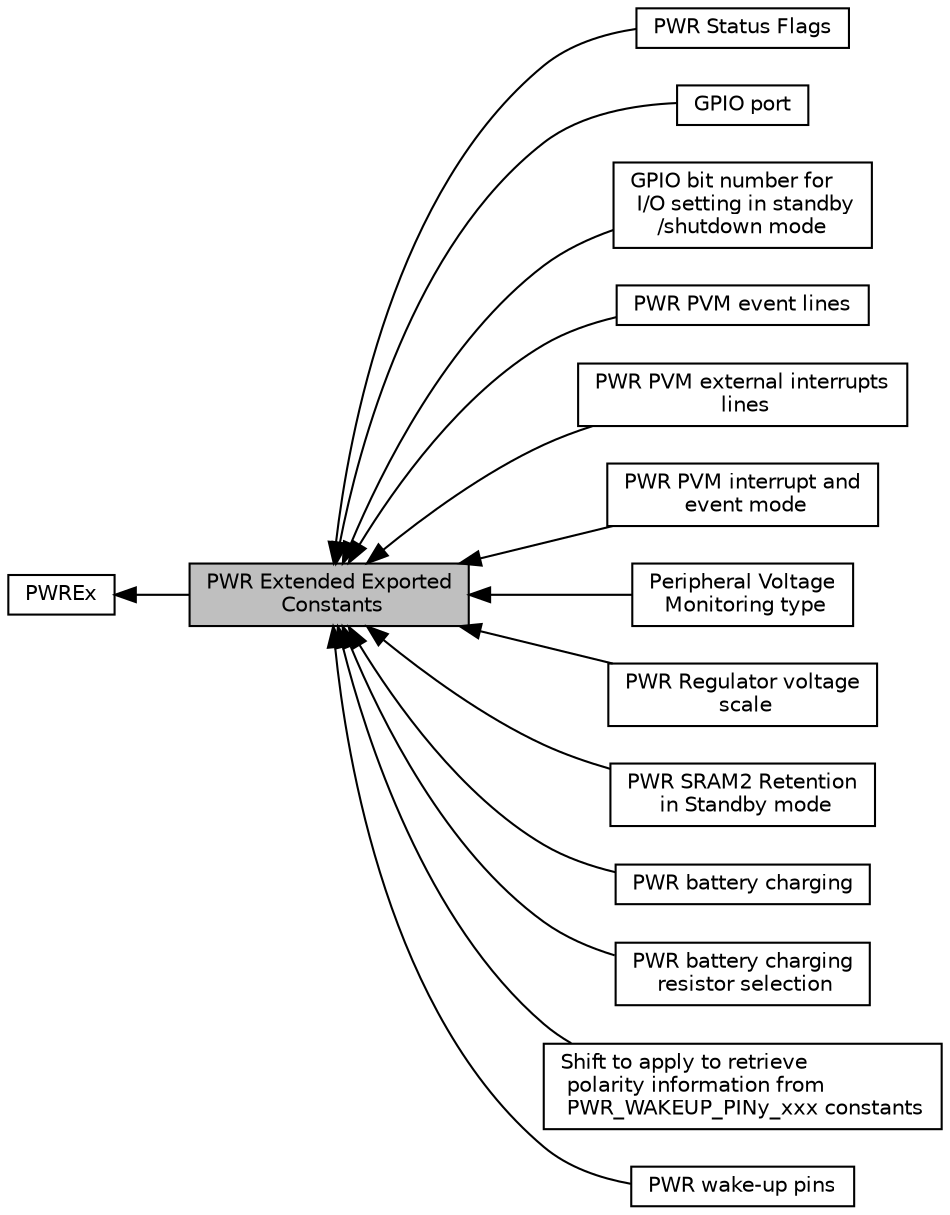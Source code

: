 digraph "PWR Extended Exported Constants"
{
  edge [fontname="Helvetica",fontsize="10",labelfontname="Helvetica",labelfontsize="10"];
  node [fontname="Helvetica",fontsize="10",shape=box];
  rankdir=LR;
  Node2 [label="PWREx",height=0.2,width=0.4,color="black", fillcolor="white", style="filled",URL="$group___p_w_r_ex.html",tooltip="PWR Extended HAL module driver."];
  Node1 [label="PWR Extended Exported\l Constants",height=0.2,width=0.4,color="black", fillcolor="grey75", style="filled", fontcolor="black",tooltip=" "];
  Node14 [label="PWR Status Flags",height=0.2,width=0.4,color="black", fillcolor="white", style="filled",URL="$group___p_w_r_ex___flag.html",tooltip=" "];
  Node11 [label="GPIO port",height=0.2,width=0.4,color="black", fillcolor="white", style="filled",URL="$group___p_w_r_ex___g_p_i_o.html",tooltip=" "];
  Node10 [label="GPIO bit number for\l I/O setting in standby\l/shutdown mode",height=0.2,width=0.4,color="black", fillcolor="white", style="filled",URL="$group___p_w_r_ex___g_p_i_o___bit___number.html",tooltip=" "];
  Node13 [label="PWR PVM event lines",height=0.2,width=0.4,color="black", fillcolor="white", style="filled",URL="$group___p_w_r_ex___p_v_m___e_v_e_n_t___l_i_n_e.html",tooltip=" "];
  Node12 [label="PWR PVM external interrupts\l lines",height=0.2,width=0.4,color="black", fillcolor="white", style="filled",URL="$group___p_w_r_ex___p_v_m___e_x_t_i___l_i_n_e.html",tooltip=" "];
  Node6 [label="PWR PVM interrupt and\l event mode",height=0.2,width=0.4,color="black", fillcolor="white", style="filled",URL="$group___p_w_r_ex___p_v_m___mode.html",tooltip=" "];
  Node5 [label="Peripheral Voltage\l Monitoring type",height=0.2,width=0.4,color="black", fillcolor="white", style="filled",URL="$group___p_w_r_ex___p_v_m___type.html",tooltip=" "];
  Node7 [label="PWR Regulator voltage\l scale",height=0.2,width=0.4,color="black", fillcolor="white", style="filled",URL="$group___p_w_r_ex___regulator___voltage___scale.html",tooltip=" "];
  Node15 [label="PWR SRAM2 Retention\l in Standby mode",height=0.2,width=0.4,color="black", fillcolor="white", style="filled",URL="$group___p_w_r_ex___s_r_a_m2___retention.html",tooltip=" "];
  Node9 [label="PWR battery charging",height=0.2,width=0.4,color="black", fillcolor="white", style="filled",URL="$group___p_w_r_ex___v_b_a_t___battery___charging.html",tooltip=" "];
  Node8 [label="PWR battery charging\l resistor selection",height=0.2,width=0.4,color="black", fillcolor="white", style="filled",URL="$group___p_w_r_ex___v_b_a_t___battery___charging___selection.html",tooltip=" "];
  Node3 [label="Shift to apply to retrieve\l polarity information from\l PWR_WAKEUP_PINy_xxx constants",height=0.2,width=0.4,color="black", fillcolor="white", style="filled",URL="$group___p_w_r_ex___w_u_p___polarity.html",tooltip=" "];
  Node4 [label="PWR wake-up pins",height=0.2,width=0.4,color="black", fillcolor="white", style="filled",URL="$group___p_w_r_ex___wake_up___pins.html",tooltip=" "];
  Node2->Node1 [shape=plaintext, dir="back", style="solid"];
  Node1->Node3 [shape=plaintext, dir="back", style="solid"];
  Node1->Node4 [shape=plaintext, dir="back", style="solid"];
  Node1->Node5 [shape=plaintext, dir="back", style="solid"];
  Node1->Node6 [shape=plaintext, dir="back", style="solid"];
  Node1->Node7 [shape=plaintext, dir="back", style="solid"];
  Node1->Node8 [shape=plaintext, dir="back", style="solid"];
  Node1->Node9 [shape=plaintext, dir="back", style="solid"];
  Node1->Node10 [shape=plaintext, dir="back", style="solid"];
  Node1->Node11 [shape=plaintext, dir="back", style="solid"];
  Node1->Node12 [shape=plaintext, dir="back", style="solid"];
  Node1->Node13 [shape=plaintext, dir="back", style="solid"];
  Node1->Node14 [shape=plaintext, dir="back", style="solid"];
  Node1->Node15 [shape=plaintext, dir="back", style="solid"];
}
